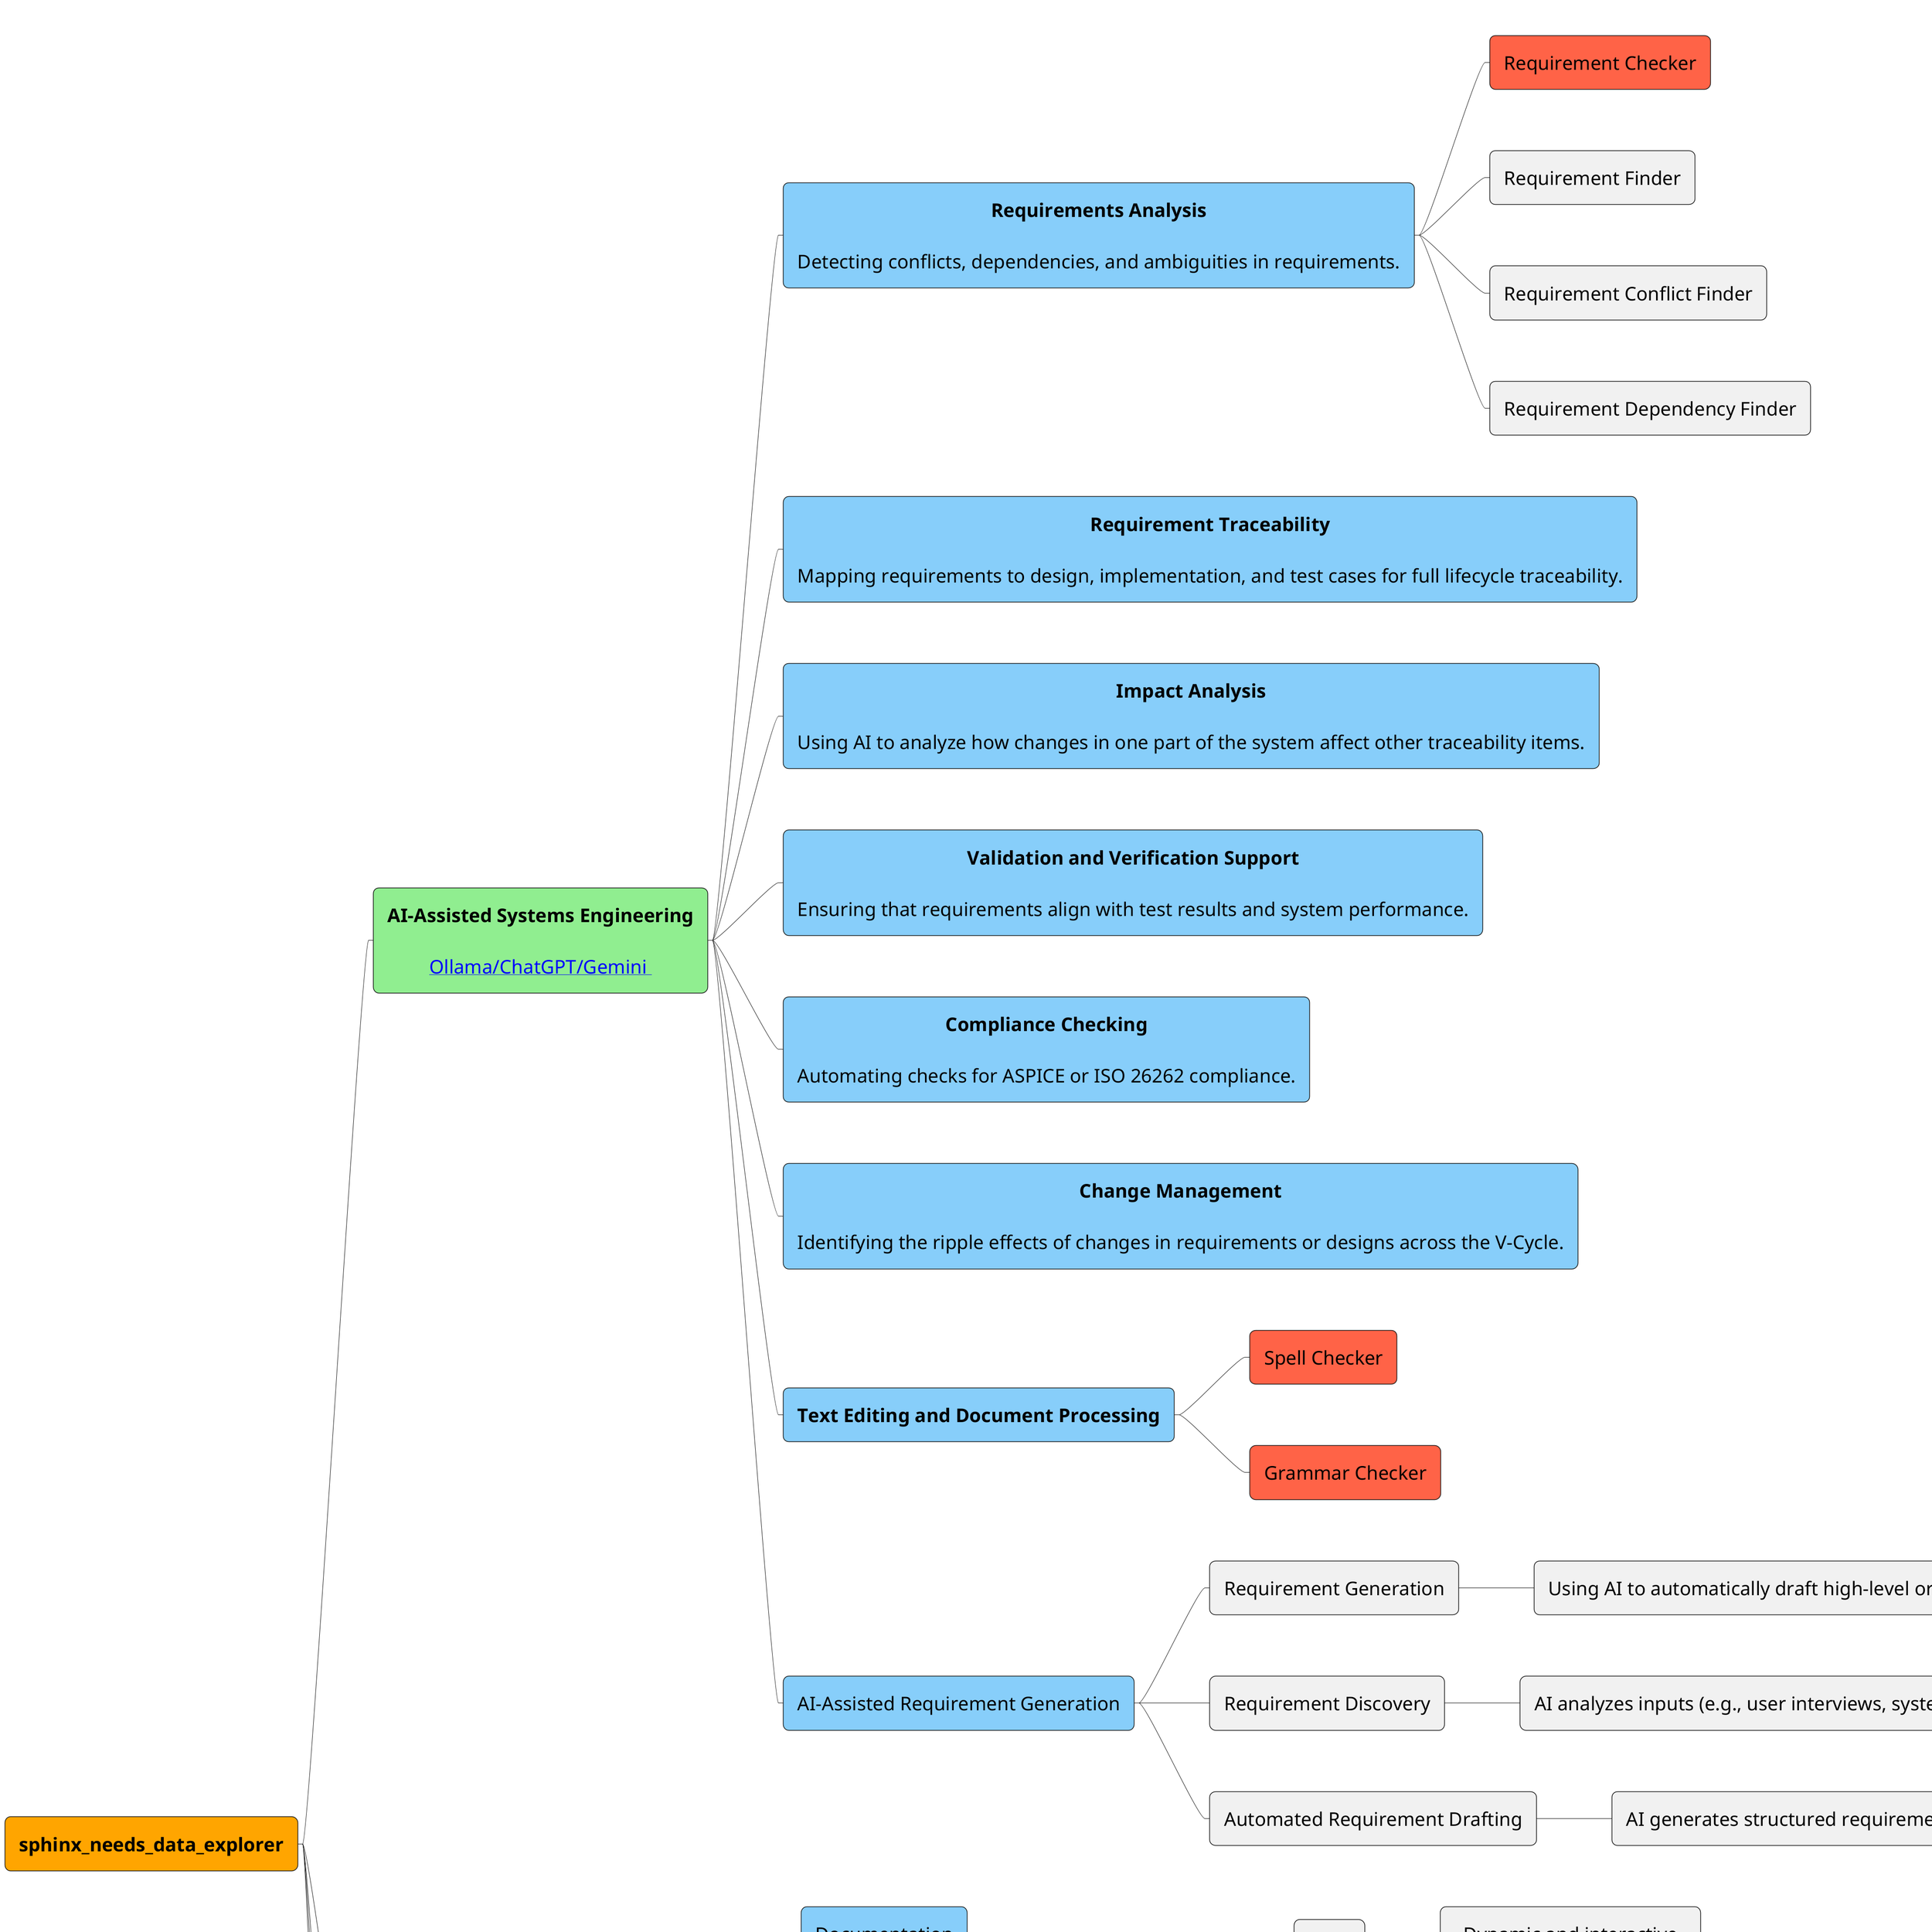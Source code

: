 @startmindmap sphinx_needs_data_explorer

'rankdir=LR nodesep=20

'skinparam nodesep 50%
'skinparam ranksep 50%
skinparam defaultFontSize 40%
skinparam DefaultTextAlignment center

/'
<style>
  mindmapDiagram {
  Scale 10
  LineColor Black
   node {
    FontName Roboto
    Padding 5
    Margin 15
   ' RoundCorner 11
    LineColor black
    BackgroundColor #cc33cc-#0c33ac
    FontColor white
    LineStyle 0
    LineThickness 1
    DiagonalCorner 50
    MinimumWidth 200
    MaximumWidth 200
  }
</style>
'/

<style>
  mindmapDiagram {
   node {
    Padding 30
    Margin 65
    'MinimumWidth 100
    MaximumWidth 00
  }
</style>

'top to bottom direction
'right to left direction
left to right direction
'scale 0.65
!$rootColor="#Orange"
!$Implemented="#Tomato"

!procedure $mcolor($arg1,$arg2)
<color:blue>[[ $arg1 $arg2 ]]</color>
!endprocedure

*[$rootColor] **sphinx_needs_data_explorer**
**[#lightgreen] **AI-Assisted Systems Engineering**\n\n[[ https://github.com/ollama/ollama/blob/main/README.md Ollama/ChatGPT/Gemini ]]
***[#LightSkyBlue] **Requirements Analysis**\n\nDetecting conflicts, dependencies, and ambiguities in requirements.
****[$Implemented] Requirement Checker
**** Requirement Finder
**** Requirement Conflict Finder
**** Requirement Dependency Finder
***[#LightSkyBlue] **Requirement Traceability**\n\nMapping requirements to design, implementation, and test cases for full lifecycle traceability.
***[#LightSkyBlue] **Impact Analysis**\n\nUsing AI to analyze how changes in one part of the system affect other traceability items.
***[#LightSkyBlue] **Validation and Verification Support**\n\nEnsuring that requirements align with test results and system performance.
***[#LightSkyBlue] **Compliance Checking**\n\nAutomating checks for ASPICE or ISO 26262 compliance.
***[#LightSkyBlue] **Change Management**\n\nIdentifying the ripple effects of changes in requirements or designs across the V-Cycle.
***[#LightSkyBlue] **Text Editing and Document Processing**
****[$Implemented] Spell Checker
****[$Implemented] Grammar Checker
***[#LightSkyBlue] AI-Assisted Requirement Generation
**** Requirement Generation
***** Using AI to automatically draft high-level or detailed functional and non-functional requirements based on project descriptions or templates.
**** Requirement Discovery
***** AI analyzes inputs (e.g., user interviews, system logs, or documents) to suggest or infer requirements.
**** Automated Requirement Drafting
***** AI generates structured requirement documents from unstructured text or prompts.

**[#lightgreen] **[[ https://www.sphinx-doc.org/en/master/ Sphinx ]]**
*** Sphinx Extension
****[#LightSkyBlue] Documentation
****[#LightSkyBlue] Automotive Requirement\nTraceability
****[#LightSkyBlue] Interactive Web-based\nAnalytical Tool
***** HTML
***** CSS
*****[#Yellow] JavaScript
****** [[ https://visjs.org visjs ]]
******* Dynamic and interactive\ndata network visualization
****** [[ https://github.com/peggyjs/peggy pegjs ]]
******* Powerful and flexible\nparser generator
****** [[ https://github.com/select2/select2 select2 ]]
******* Library for creating\nand managing user input
****** [[ https://github.com/jquery/jquery jQuery ]]
******* DOM manipulation library
****** [[ https://github.com/DataTables/DataTablesSrc DataTables ]]
******* HTML table enhancing library
****[#LightSkyBlue] Complement to Sphinx-Needs
**[#lightgreen] **Open Source Project**\navailable in
*** [[ https://github.com/mi-parkes/sphinx-needs-data-explorer Github ]]
*** [[ https://pypi.org/project/sphinx-needs-data-explorer PYPI ]]
**[#lightgreen] **Platforms**
*** Linux
*** Mac OS X
*** Windows +10
**[#lightgreen] **Development Tools**
***[#LightSkyBlue] Package Management
**** poetry
***[#LightSkyBlue] IDE
**** VS Code
***** DevContainer
***[#LightSkyBlue]  CI/CD
**** GitHub Actions
***** Documentation
****** Generation
****** Deployment to GitHub Pages
@endmindmap
